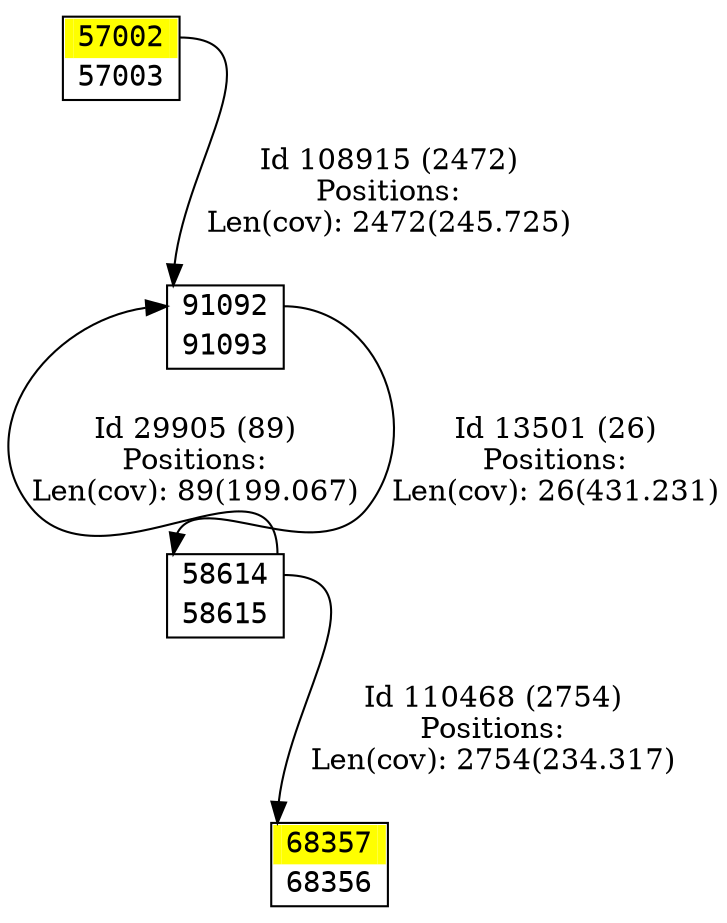 digraph graph_picture {
node[fontname=<Courier> ,penwidth=<1.8> ,shape=<plaintext> ]
vertex_57002_57003[label=<<TABLE BORDER="1" CELLSPACING="0" >
<TR><TD BORDER="0" PORT = "port_57002_in" color="yellow" bgcolor="yellow" ></TD><TD BORDER="0" color="yellow" bgcolor="yellow" >57002</TD><TD BORDER="0" PORT = "port_57002_out" color="yellow" bgcolor="yellow" ></TD></TR>
<TR><TD BORDER="0" PORT = "port_57003_out" color="white" bgcolor="white" ></TD><TD BORDER="0" color="white" bgcolor="white" >57003</TD><TD BORDER="0" PORT = "port_57003_in" color="white" bgcolor="white" ></TD></TR>
</TABLE>> ,color=<black> ,URL=</vertex/57002.svg> ]
vertex_58614_58615[label=<<TABLE BORDER="1" CELLSPACING="0" >
<TR><TD BORDER="0" PORT = "port_58614_in" color="white" bgcolor="white" ></TD><TD BORDER="0" color="white" bgcolor="white" >58614</TD><TD BORDER="0" PORT = "port_58614_out" color="white" bgcolor="white" ></TD></TR>
<TR><TD BORDER="0" PORT = "port_58615_out" color="white" bgcolor="white" ></TD><TD BORDER="0" color="white" bgcolor="white" >58615</TD><TD BORDER="0" PORT = "port_58615_in" color="white" bgcolor="white" ></TD></TR>
</TABLE>> ,color=<black> ,URL=</vertex/58614.svg> ]
vertex_68356_68357[label=<<TABLE BORDER="1" CELLSPACING="0" >
<TR><TD BORDER="0" PORT = "port_68357_in" color="yellow" bgcolor="yellow" ></TD><TD BORDER="0" color="yellow" bgcolor="yellow" >68357</TD><TD BORDER="0" PORT = "port_68357_out" color="yellow" bgcolor="yellow" ></TD></TR>
<TR><TD BORDER="0" PORT = "port_68356_out" color="white" bgcolor="white" ></TD><TD BORDER="0" color="white" bgcolor="white" >68356</TD><TD BORDER="0" PORT = "port_68356_in" color="white" bgcolor="white" ></TD></TR>
</TABLE>> ,color=<black> ,URL=</vertex/68357.svg> ]
vertex_91092_91093[label=<<TABLE BORDER="1" CELLSPACING="0" >
<TR><TD BORDER="0" PORT = "port_91092_in" color="white" bgcolor="white" ></TD><TD BORDER="0" color="white" bgcolor="white" >91092</TD><TD BORDER="0" PORT = "port_91092_out" color="white" bgcolor="white" ></TD></TR>
<TR><TD BORDER="0" PORT = "port_91093_out" color="white" bgcolor="white" ></TD><TD BORDER="0" color="white" bgcolor="white" >91093</TD><TD BORDER="0" PORT = "port_91093_in" color="white" bgcolor="white" ></TD></TR>
</TABLE>> ,color=<black> ,URL=</vertex/91092.svg> ]
vertex_91092_91093:port_91092_out->vertex_58614_58615:port_58614_in[label="Id 13501 (26)\nPositions:\nLen(cov): 26(431.231)" ,color=<black> ]
vertex_58614_58615:port_58614_out->vertex_91092_91093:port_91092_in[label="Id 29905 (89)\nPositions:\nLen(cov): 89(199.067)" ,color=<black> ]
vertex_57002_57003:port_57002_out->vertex_91092_91093:port_91092_in[label="Id 108915 (2472)\nPositions:\nLen(cov): 2472(245.725)" ,color=<black> ]
vertex_58614_58615:port_58614_out->vertex_68356_68357:port_68357_in[label="Id 110468 (2754)\nPositions:\nLen(cov): 2754(234.317)" ,color=<black> ]
}
